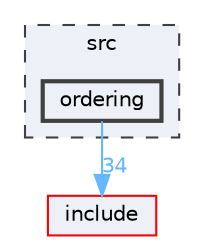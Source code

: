 digraph "ordering"
{
 // LATEX_PDF_SIZE
  bgcolor="transparent";
  edge [fontname=Helvetica,fontsize=10,labelfontname=Helvetica,labelfontsize=10];
  node [fontname=Helvetica,fontsize=10,shape=box,height=0.2,width=0.4];
  compound=true
  subgraph clusterdir_68267d1309a1af8e8297ef4c3efbcdba {
    graph [ bgcolor="#edf0f7", pencolor="grey25", label="src", fontname=Helvetica,fontsize=10 style="filled,dashed", URL="dir_68267d1309a1af8e8297ef4c3efbcdba.html",tooltip=""]
  dir_63301852cd7f9fb5ebc16d83ddbb77e4 [label="ordering", fillcolor="#edf0f7", color="grey25", style="filled,bold", URL="dir_63301852cd7f9fb5ebc16d83ddbb77e4.html",tooltip=""];
  }
  dir_d44c64559bbebec7f509842c48db8b23 [label="include", fillcolor="#edf0f7", color="red", style="filled", URL="dir_d44c64559bbebec7f509842c48db8b23.html",tooltip=""];
  dir_63301852cd7f9fb5ebc16d83ddbb77e4->dir_d44c64559bbebec7f509842c48db8b23 [headlabel="34", labeldistance=1.5 headhref="dir_000067_000050.html" href="dir_000067_000050.html" color="steelblue1" fontcolor="steelblue1"];
}
